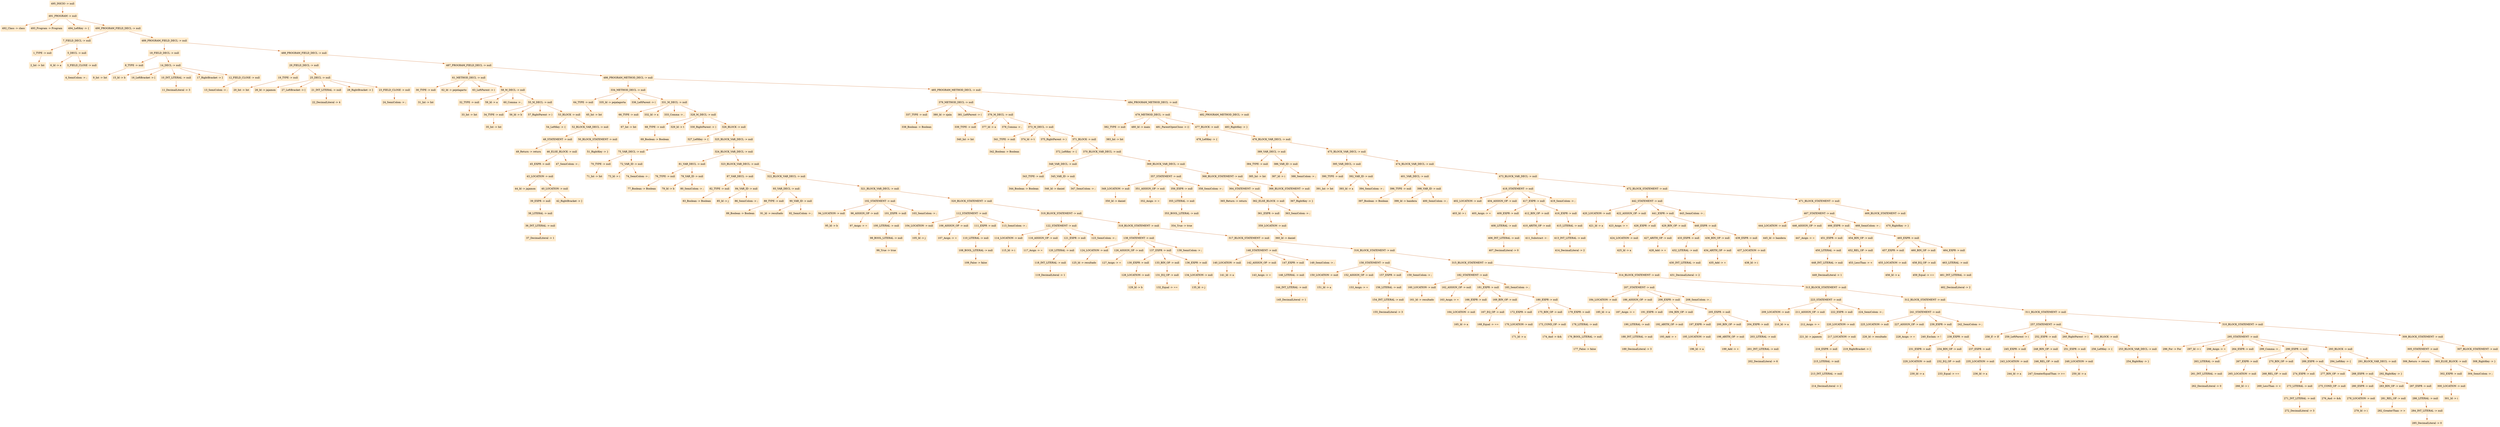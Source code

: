 digraph G {node[shape=box, style=filled, color=blanchedalmond]; edge[color=chocolate3];rankdir=UD 

"495_INICIO -> null"->"491_PROGRAM -> null"
"491_PROGRAM -> null"->"492_Class -> class"
"491_PROGRAM -> null"->"493_Program -> Program"
"491_PROGRAM -> null"->"494_LeftKey -> {"
"491_PROGRAM -> null"->"490_PROGRAM_FIELD_DECL -> null"
"490_PROGRAM_FIELD_DECL -> null"->"7_FIELD_DECL -> null"
"7_FIELD_DECL -> null"->"1_TYPE -> null"
"1_TYPE -> null"->"2_Int -> Int"
"7_FIELD_DECL -> null"->"5_DECL -> null"
"5_DECL -> null"->"6_Id -> a"
"5_DECL -> null"->"3_FIELD_CLOSE -> null"
"3_FIELD_CLOSE -> null"->"4_SemiColom -> ;"
"490_PROGRAM_FIELD_DECL -> null"->"489_PROGRAM_FIELD_DECL -> null"
"489_PROGRAM_FIELD_DECL -> null"->"18_FIELD_DECL -> null"
"18_FIELD_DECL -> null"->"8_TYPE -> null"
"8_TYPE -> null"->"9_Int -> Int"
"18_FIELD_DECL -> null"->"14_DECL -> null"
"14_DECL -> null"->"15_Id -> b"
"14_DECL -> null"->"16_LeftBracket -> ["
"14_DECL -> null"->"10_INT_LITERAL -> null"
"10_INT_LITERAL -> null"->"11_DecimalLiteral -> 3"
"14_DECL -> null"->"17_RightBracket -> ]"
"14_DECL -> null"->"12_FIELD_CLOSE -> null"
"12_FIELD_CLOSE -> null"->"13_SemiColom -> ;"
"489_PROGRAM_FIELD_DECL -> null"->"488_PROGRAM_FIELD_DECL -> null"
"488_PROGRAM_FIELD_DECL -> null"->"29_FIELD_DECL -> null"
"29_FIELD_DECL -> null"->"19_TYPE -> null"
"19_TYPE -> null"->"20_Int -> Int"
"29_FIELD_DECL -> null"->"25_DECL -> null"
"25_DECL -> null"->"26_Id -> jajamon"
"25_DECL -> null"->"27_LeftBracket -> ["
"25_DECL -> null"->"21_INT_LITERAL -> null"
"21_INT_LITERAL -> null"->"22_DecimalLiteral -> 4"
"25_DECL -> null"->"28_RightBracket -> ]"
"25_DECL -> null"->"23_FIELD_CLOSE -> null"
"23_FIELD_CLOSE -> null"->"24_SemiColom -> ;"
"488_PROGRAM_FIELD_DECL -> null"->"487_PROGRAM_FIELD_DECL -> null"
"487_PROGRAM_FIELD_DECL -> null"->"61_METHOD_DECL -> null"
"61_METHOD_DECL -> null"->"30_TYPE -> null"
"30_TYPE -> null"->"31_Int -> Int"
"61_METHOD_DECL -> null"->"62_Id -> pejelagarto"
"61_METHOD_DECL -> null"->"63_LeftParent -> ("
"61_METHOD_DECL -> null"->"58_M_DECL -> null"
"58_M_DECL -> null"->"32_TYPE -> null"
"32_TYPE -> null"->"33_Int -> Int"
"58_M_DECL -> null"->"59_Id -> a"
"58_M_DECL -> null"->"60_Comma -> ,"
"58_M_DECL -> null"->"55_M_DECL -> null"
"55_M_DECL -> null"->"34_TYPE -> null"
"34_TYPE -> null"->"35_Int -> Int"
"55_M_DECL -> null"->"56_Id -> b"
"55_M_DECL -> null"->"57_RightParent -> )"
"55_M_DECL -> null"->"53_BLOCK -> null"
"53_BLOCK -> null"->"54_LeftKey -> {"
"53_BLOCK -> null"->"52_BLOCK_VAR_DECL -> null"
"52_BLOCK_VAR_DECL -> null"->"48_STATEMENT -> null"
"48_STATEMENT -> null"->"49_Return -> return"
"48_STATEMENT -> null"->"46_ELSE_BLOCK -> null"
"46_ELSE_BLOCK -> null"->"45_EXPR -> null"
"45_EXPR -> null"->"43_LOCATION -> null"
"43_LOCATION -> null"->"44_Id -> jajamon"
"43_LOCATION -> null"->"40_LOCATION -> null"
"40_LOCATION -> null"->"39_EXPR -> null"
"39_EXPR -> null"->"38_LITERAL -> null"
"38_LITERAL -> null"->"36_INT_LITERAL -> null"
"36_INT_LITERAL -> null"->"37_DecimalLiteral -> 1"
"40_LOCATION -> null"->"42_RightBracket -> ]"
"46_ELSE_BLOCK -> null"->"47_SemiColom -> ;"
"52_BLOCK_VAR_DECL -> null"->"50_BLOCK_STATEMENT -> null"
"50_BLOCK_STATEMENT -> null"->"51_RightKey -> }"
"487_PROGRAM_FIELD_DECL -> null"->"486_PROGRAM_METHOD_DECL -> null"
"486_PROGRAM_METHOD_DECL -> null"->"334_METHOD_DECL -> null"
"334_METHOD_DECL -> null"->"64_TYPE -> null"
"64_TYPE -> null"->"65_Int -> Int"
"334_METHOD_DECL -> null"->"335_Id -> pejalagorta"
"334_METHOD_DECL -> null"->"336_LeftParent -> ("
"334_METHOD_DECL -> null"->"331_M_DECL -> null"
"331_M_DECL -> null"->"66_TYPE -> null"
"66_TYPE -> null"->"67_Int -> Int"
"331_M_DECL -> null"->"332_Id -> a"
"331_M_DECL -> null"->"333_Comma -> ,"
"331_M_DECL -> null"->"328_M_DECL -> null"
"328_M_DECL -> null"->"68_TYPE -> null"
"68_TYPE -> null"->"69_Boolean -> Boolean"
"328_M_DECL -> null"->"329_Id -> t"
"328_M_DECL -> null"->"330_RightParent -> )"
"328_M_DECL -> null"->"326_BLOCK -> null"
"326_BLOCK -> null"->"327_LeftKey -> {"
"326_BLOCK -> null"->"325_BLOCK_VAR_DECL -> null"
"325_BLOCK_VAR_DECL -> null"->"75_VAR_DECL -> null"
"75_VAR_DECL -> null"->"70_TYPE -> null"
"70_TYPE -> null"->"71_Int -> Int"
"75_VAR_DECL -> null"->"72_VAR_ID -> null"
"72_VAR_ID -> null"->"73_Id -> i"
"72_VAR_ID -> null"->"74_SemiColom -> ;"
"325_BLOCK_VAR_DECL -> null"->"324_BLOCK_VAR_DECL -> null"
"324_BLOCK_VAR_DECL -> null"->"81_VAR_DECL -> null"
"81_VAR_DECL -> null"->"76_TYPE -> null"
"76_TYPE -> null"->"77_Boolean -> Boolean"
"81_VAR_DECL -> null"->"78_VAR_ID -> null"
"78_VAR_ID -> null"->"79_Id -> b"
"78_VAR_ID -> null"->"80_SemiColom -> ;"
"324_BLOCK_VAR_DECL -> null"->"323_BLOCK_VAR_DECL -> null"
"323_BLOCK_VAR_DECL -> null"->"87_VAR_DECL -> null"
"87_VAR_DECL -> null"->"82_TYPE -> null"
"82_TYPE -> null"->"83_Boolean -> Boolean"
"87_VAR_DECL -> null"->"84_VAR_ID -> null"
"84_VAR_ID -> null"->"85_Id -> j"
"84_VAR_ID -> null"->"86_SemiColom -> ;"
"323_BLOCK_VAR_DECL -> null"->"322_BLOCK_VAR_DECL -> null"
"322_BLOCK_VAR_DECL -> null"->"93_VAR_DECL -> null"
"93_VAR_DECL -> null"->"88_TYPE -> null"
"88_TYPE -> null"->"89_Boolean -> Boolean"
"93_VAR_DECL -> null"->"90_VAR_ID -> null"
"90_VAR_ID -> null"->"91_Id -> resultado"
"90_VAR_ID -> null"->"92_SemiColom -> ;"
"322_BLOCK_VAR_DECL -> null"->"321_BLOCK_VAR_DECL -> null"
"321_BLOCK_VAR_DECL -> null"->"102_STATEMENT -> null"
"102_STATEMENT -> null"->"94_LOCATION -> null"
"94_LOCATION -> null"->"95_Id -> b"
"102_STATEMENT -> null"->"96_ASSIGN_OP -> null"
"96_ASSIGN_OP -> null"->"97_Asign -> ="
"102_STATEMENT -> null"->"101_EXPR -> null"
"101_EXPR -> null"->"100_LITERAL -> null"
"100_LITERAL -> null"->"98_BOOL_LITERAL -> null"
"98_BOOL_LITERAL -> null"->"99_True -> true"
"102_STATEMENT -> null"->"103_SemiColom -> ;"
"321_BLOCK_VAR_DECL -> null"->"320_BLOCK_STATEMENT -> null"
"320_BLOCK_STATEMENT -> null"->"112_STATEMENT -> null"
"112_STATEMENT -> null"->"104_LOCATION -> null"
"104_LOCATION -> null"->"105_Id -> j"
"112_STATEMENT -> null"->"106_ASSIGN_OP -> null"
"106_ASSIGN_OP -> null"->"107_Asign -> ="
"112_STATEMENT -> null"->"111_EXPR -> null"
"111_EXPR -> null"->"110_LITERAL -> null"
"110_LITERAL -> null"->"108_BOOL_LITERAL -> null"
"108_BOOL_LITERAL -> null"->"109_False -> false"
"112_STATEMENT -> null"->"113_SemiColom -> ;"
"320_BLOCK_STATEMENT -> null"->"319_BLOCK_STATEMENT -> null"
"319_BLOCK_STATEMENT -> null"->"122_STATEMENT -> null"
"122_STATEMENT -> null"->"114_LOCATION -> null"
"114_LOCATION -> null"->"115_Id -> i"
"122_STATEMENT -> null"->"116_ASSIGN_OP -> null"
"116_ASSIGN_OP -> null"->"117_Asign -> ="
"122_STATEMENT -> null"->"121_EXPR -> null"
"121_EXPR -> null"->"120_LITERAL -> null"
"120_LITERAL -> null"->"118_INT_LITERAL -> null"
"118_INT_LITERAL -> null"->"119_DecimalLiteral -> 1"
"122_STATEMENT -> null"->"123_SemiColom -> ;"
"319_BLOCK_STATEMENT -> null"->"318_BLOCK_STATEMENT -> null"
"318_BLOCK_STATEMENT -> null"->"138_STATEMENT -> null"
"138_STATEMENT -> null"->"124_LOCATION -> null"
"124_LOCATION -> null"->"125_Id -> resultado"
"138_STATEMENT -> null"->"126_ASSIGN_OP -> null"
"126_ASSIGN_OP -> null"->"127_Asign -> ="
"138_STATEMENT -> null"->"137_EXPR -> null"
"137_EXPR -> null"->"130_EXPR -> null"
"130_EXPR -> null"->"128_LOCATION -> null"
"128_LOCATION -> null"->"129_Id -> b"
"137_EXPR -> null"->"133_BIN_OP -> null"
"133_BIN_OP -> null"->"131_EQ_OP -> null"
"131_EQ_OP -> null"->"132_Equal -> =="
"137_EXPR -> null"->"136_EXPR -> null"
"136_EXPR -> null"->"134_LOCATION -> null"
"134_LOCATION -> null"->"135_Id -> j"
"138_STATEMENT -> null"->"139_SemiColom -> ;"
"318_BLOCK_STATEMENT -> null"->"317_BLOCK_STATEMENT -> null"
"317_BLOCK_STATEMENT -> null"->"148_STATEMENT -> null"
"148_STATEMENT -> null"->"140_LOCATION -> null"
"140_LOCATION -> null"->"141_Id -> a"
"148_STATEMENT -> null"->"142_ASSIGN_OP -> null"
"142_ASSIGN_OP -> null"->"143_Asign -> ="
"148_STATEMENT -> null"->"147_EXPR -> null"
"147_EXPR -> null"->"146_LITERAL -> null"
"146_LITERAL -> null"->"144_INT_LITERAL -> null"
"144_INT_LITERAL -> null"->"145_DecimalLiteral -> 1"
"148_STATEMENT -> null"->"149_SemiColom -> ;"
"317_BLOCK_STATEMENT -> null"->"316_BLOCK_STATEMENT -> null"
"316_BLOCK_STATEMENT -> null"->"158_STATEMENT -> null"
"158_STATEMENT -> null"->"150_LOCATION -> null"
"150_LOCATION -> null"->"151_Id -> a"
"158_STATEMENT -> null"->"152_ASSIGN_OP -> null"
"152_ASSIGN_OP -> null"->"153_Asign -> ="
"158_STATEMENT -> null"->"157_EXPR -> null"
"157_EXPR -> null"->"156_LITERAL -> null"
"156_LITERAL -> null"->"154_INT_LITERAL -> null"
"154_INT_LITERAL -> null"->"155_DecimalLiteral -> 3"
"158_STATEMENT -> null"->"159_SemiColom -> ;"
"316_BLOCK_STATEMENT -> null"->"315_BLOCK_STATEMENT -> null"
"315_BLOCK_STATEMENT -> null"->"182_STATEMENT -> null"
"182_STATEMENT -> null"->"160_LOCATION -> null"
"160_LOCATION -> null"->"161_Id -> resultado"
"182_STATEMENT -> null"->"162_ASSIGN_OP -> null"
"162_ASSIGN_OP -> null"->"163_Asign -> ="
"182_STATEMENT -> null"->"181_EXPR -> null"
"181_EXPR -> null"->"166_EXPR -> null"
"166_EXPR -> null"->"164_LOCATION -> null"
"164_LOCATION -> null"->"165_Id -> a"
"181_EXPR -> null"->"169_BIN_OP -> null"
"169_BIN_OP -> null"->"167_EQ_OP -> null"
"167_EQ_OP -> null"->"168_Equal -> =="
"181_EXPR -> null"->"180_EXPR -> null"
"180_EXPR -> null"->"172_EXPR -> null"
"172_EXPR -> null"->"170_LOCATION -> null"
"170_LOCATION -> null"->"171_Id -> a"
"180_EXPR -> null"->"175_BIN_OP -> null"
"175_BIN_OP -> null"->"173_COND_OP -> null"
"173_COND_OP -> null"->"174_And -> &&"
"180_EXPR -> null"->"179_EXPR -> null"
"179_EXPR -> null"->"178_LITERAL -> null"
"178_LITERAL -> null"->"176_BOOL_LITERAL -> null"
"176_BOOL_LITERAL -> null"->"177_False -> false"
"182_STATEMENT -> null"->"183_SemiColom -> ;"
"315_BLOCK_STATEMENT -> null"->"314_BLOCK_STATEMENT -> null"
"314_BLOCK_STATEMENT -> null"->"207_STATEMENT -> null"
"207_STATEMENT -> null"->"184_LOCATION -> null"
"184_LOCATION -> null"->"185_Id -> a"
"207_STATEMENT -> null"->"186_ASSIGN_OP -> null"
"186_ASSIGN_OP -> null"->"187_Asign -> ="
"207_STATEMENT -> null"->"206_EXPR -> null"
"206_EXPR -> null"->"191_EXPR -> null"
"191_EXPR -> null"->"190_LITERAL -> null"
"190_LITERAL -> null"->"188_INT_LITERAL -> null"
"188_INT_LITERAL -> null"->"189_DecimalLiteral -> 3"
"206_EXPR -> null"->"194_BIN_OP -> null"
"194_BIN_OP -> null"->"192_ARITH_OP -> null"
"192_ARITH_OP -> null"->"193_Add -> +"
"206_EXPR -> null"->"205_EXPR -> null"
"205_EXPR -> null"->"197_EXPR -> null"
"197_EXPR -> null"->"195_LOCATION -> null"
"195_LOCATION -> null"->"196_Id -> a"
"205_EXPR -> null"->"200_BIN_OP -> null"
"200_BIN_OP -> null"->"198_ARITH_OP -> null"
"198_ARITH_OP -> null"->"199_Add -> +"
"205_EXPR -> null"->"204_EXPR -> null"
"204_EXPR -> null"->"203_LITERAL -> null"
"203_LITERAL -> null"->"201_INT_LITERAL -> null"
"201_INT_LITERAL -> null"->"202_DecimalLiteral -> 6"
"207_STATEMENT -> null"->"208_SemiColom -> ;"
"314_BLOCK_STATEMENT -> null"->"313_BLOCK_STATEMENT -> null"
"313_BLOCK_STATEMENT -> null"->"223_STATEMENT -> null"
"223_STATEMENT -> null"->"209_LOCATION -> null"
"209_LOCATION -> null"->"210_Id -> a"
"223_STATEMENT -> null"->"211_ASSIGN_OP -> null"
"211_ASSIGN_OP -> null"->"212_Asign -> ="
"223_STATEMENT -> null"->"222_EXPR -> null"
"222_EXPR -> null"->"220_LOCATION -> null"
"220_LOCATION -> null"->"221_Id -> jajamon"
"220_LOCATION -> null"->"217_LOCATION -> null"
"217_LOCATION -> null"->"216_EXPR -> null"
"216_EXPR -> null"->"215_LITERAL -> null"
"215_LITERAL -> null"->"213_INT_LITERAL -> null"
"213_INT_LITERAL -> null"->"214_DecimalLiteral -> 2"
"217_LOCATION -> null"->"219_RightBracket -> ]"
"223_STATEMENT -> null"->"224_SemiColom -> ;"
"313_BLOCK_STATEMENT -> null"->"312_BLOCK_STATEMENT -> null"
"312_BLOCK_STATEMENT -> null"->"241_STATEMENT -> null"
"241_STATEMENT -> null"->"225_LOCATION -> null"
"225_LOCATION -> null"->"226_Id -> resultado"
"241_STATEMENT -> null"->"227_ASSIGN_OP -> null"
"227_ASSIGN_OP -> null"->"228_Asign -> ="
"241_STATEMENT -> null"->"239_EXPR -> null"
"239_EXPR -> null"->"240_Exclam -> !"
"239_EXPR -> null"->"238_EXPR -> null"
"238_EXPR -> null"->"231_EXPR -> null"
"231_EXPR -> null"->"229_LOCATION -> null"
"229_LOCATION -> null"->"230_Id -> a"
"238_EXPR -> null"->"234_BIN_OP -> null"
"234_BIN_OP -> null"->"232_EQ_OP -> null"
"232_EQ_OP -> null"->"233_Equal -> =="
"238_EXPR -> null"->"237_EXPR -> null"
"237_EXPR -> null"->"235_LOCATION -> null"
"235_LOCATION -> null"->"236_Id -> a"
"241_STATEMENT -> null"->"242_SemiColom -> ;"
"312_BLOCK_STATEMENT -> null"->"311_BLOCK_STATEMENT -> null"
"311_BLOCK_STATEMENT -> null"->"257_STATEMENT -> null"
"257_STATEMENT -> null"->"258_If -> If"
"257_STATEMENT -> null"->"259_LeftParent -> ("
"257_STATEMENT -> null"->"252_EXPR -> null"
"252_EXPR -> null"->"245_EXPR -> null"
"245_EXPR -> null"->"243_LOCATION -> null"
"243_LOCATION -> null"->"244_Id -> a"
"252_EXPR -> null"->"248_BIN_OP -> null"
"248_BIN_OP -> null"->"246_REL_OP -> null"
"246_REL_OP -> null"->"247_GreaterEqualThan -> >="
"252_EXPR -> null"->"251_EXPR -> null"
"251_EXPR -> null"->"249_LOCATION -> null"
"249_LOCATION -> null"->"250_Id -> a"
"257_STATEMENT -> null"->"260_RightParent -> )"
"257_STATEMENT -> null"->"255_BLOCK -> null"
"255_BLOCK -> null"->"256_LeftKey -> {"
"255_BLOCK -> null"->"253_BLOCK_VAR_DECL -> null"
"253_BLOCK_VAR_DECL -> null"->"254_RightKey -> }"
"311_BLOCK_STATEMENT -> null"->"310_BLOCK_STATEMENT -> null"
"310_BLOCK_STATEMENT -> null"->"295_STATEMENT -> null"
"295_STATEMENT -> null"->"296_For -> For"
"295_STATEMENT -> null"->"297_Id -> i"
"295_STATEMENT -> null"->"298_Asign -> ="
"295_STATEMENT -> null"->"264_EXPR -> null"
"264_EXPR -> null"->"263_LITERAL -> null"
"263_LITERAL -> null"->"261_INT_LITERAL -> null"
"261_INT_LITERAL -> null"->"262_DecimalLiteral -> 0"
"295_STATEMENT -> null"->"299_Comma -> ,"
"295_STATEMENT -> null"->"290_EXPR -> null"
"290_EXPR -> null"->"267_EXPR -> null"
"267_EXPR -> null"->"265_LOCATION -> null"
"265_LOCATION -> null"->"266_Id -> i"
"290_EXPR -> null"->"270_BIN_OP -> null"
"270_BIN_OP -> null"->"268_REL_OP -> null"
"268_REL_OP -> null"->"269_LessThan -> <"
"290_EXPR -> null"->"289_EXPR -> null"
"289_EXPR -> null"->"274_EXPR -> null"
"274_EXPR -> null"->"273_LITERAL -> null"
"273_LITERAL -> null"->"271_INT_LITERAL -> null"
"271_INT_LITERAL -> null"->"272_DecimalLiteral -> 3"
"289_EXPR -> null"->"277_BIN_OP -> null"
"277_BIN_OP -> null"->"275_COND_OP -> null"
"275_COND_OP -> null"->"276_And -> &&"
"289_EXPR -> null"->"288_EXPR -> null"
"288_EXPR -> null"->"280_EXPR -> null"
"280_EXPR -> null"->"278_LOCATION -> null"
"278_LOCATION -> null"->"279_Id -> i"
"288_EXPR -> null"->"283_BIN_OP -> null"
"283_BIN_OP -> null"->"281_REL_OP -> null"
"281_REL_OP -> null"->"282_GreaterThan -> >"
"288_EXPR -> null"->"287_EXPR -> null"
"287_EXPR -> null"->"286_LITERAL -> null"
"286_LITERAL -> null"->"284_INT_LITERAL -> null"
"284_INT_LITERAL -> null"->"285_DecimalLiteral -> 0"
"295_STATEMENT -> null"->"293_BLOCK -> null"
"293_BLOCK -> null"->"294_LeftKey -> {"
"293_BLOCK -> null"->"291_BLOCK_VAR_DECL -> null"
"291_BLOCK_VAR_DECL -> null"->"292_RightKey -> }"
"310_BLOCK_STATEMENT -> null"->"309_BLOCK_STATEMENT -> null"
"309_BLOCK_STATEMENT -> null"->"305_STATEMENT -> null"
"305_STATEMENT -> null"->"306_Return -> return"
"305_STATEMENT -> null"->"303_ELSE_BLOCK -> null"
"303_ELSE_BLOCK -> null"->"302_EXPR -> null"
"302_EXPR -> null"->"300_LOCATION -> null"
"300_LOCATION -> null"->"301_Id -> i"
"303_ELSE_BLOCK -> null"->"304_SemiColom -> ;"
"309_BLOCK_STATEMENT -> null"->"307_BLOCK_STATEMENT -> null"
"307_BLOCK_STATEMENT -> null"->"308_RightKey -> }"
"486_PROGRAM_METHOD_DECL -> null"->"485_PROGRAM_METHOD_DECL -> null"
"485_PROGRAM_METHOD_DECL -> null"->"379_METHOD_DECL -> null"
"379_METHOD_DECL -> null"->"337_TYPE -> null"
"337_TYPE -> null"->"338_Boolean -> Boolean"
"379_METHOD_DECL -> null"->"380_Id -> ojala"
"379_METHOD_DECL -> null"->"381_LeftParent -> ("
"379_METHOD_DECL -> null"->"376_M_DECL -> null"
"376_M_DECL -> null"->"339_TYPE -> null"
"339_TYPE -> null"->"340_Int -> Int"
"376_M_DECL -> null"->"377_Id -> a"
"376_M_DECL -> null"->"378_Comma -> ,"
"376_M_DECL -> null"->"373_M_DECL -> null"
"373_M_DECL -> null"->"341_TYPE -> null"
"341_TYPE -> null"->"342_Boolean -> Boolean"
"373_M_DECL -> null"->"374_Id -> t"
"373_M_DECL -> null"->"375_RightParent -> )"
"373_M_DECL -> null"->"371_BLOCK -> null"
"371_BLOCK -> null"->"372_LeftKey -> {"
"371_BLOCK -> null"->"370_BLOCK_VAR_DECL -> null"
"370_BLOCK_VAR_DECL -> null"->"348_VAR_DECL -> null"
"348_VAR_DECL -> null"->"343_TYPE -> null"
"343_TYPE -> null"->"344_Boolean -> Boolean"
"348_VAR_DECL -> null"->"345_VAR_ID -> null"
"345_VAR_ID -> null"->"346_Id -> daniel"
"345_VAR_ID -> null"->"347_SemiColom -> ;"
"370_BLOCK_VAR_DECL -> null"->"369_BLOCK_VAR_DECL -> null"
"369_BLOCK_VAR_DECL -> null"->"357_STATEMENT -> null"
"357_STATEMENT -> null"->"349_LOCATION -> null"
"349_LOCATION -> null"->"350_Id -> daniel"
"357_STATEMENT -> null"->"351_ASSIGN_OP -> null"
"351_ASSIGN_OP -> null"->"352_Asign -> ="
"357_STATEMENT -> null"->"356_EXPR -> null"
"356_EXPR -> null"->"355_LITERAL -> null"
"355_LITERAL -> null"->"353_BOOL_LITERAL -> null"
"353_BOOL_LITERAL -> null"->"354_True -> true"
"357_STATEMENT -> null"->"358_SemiColom -> ;"
"369_BLOCK_VAR_DECL -> null"->"368_BLOCK_STATEMENT -> null"
"368_BLOCK_STATEMENT -> null"->"364_STATEMENT -> null"
"364_STATEMENT -> null"->"365_Return -> return"
"364_STATEMENT -> null"->"362_ELSE_BLOCK -> null"
"362_ELSE_BLOCK -> null"->"361_EXPR -> null"
"361_EXPR -> null"->"359_LOCATION -> null"
"359_LOCATION -> null"->"360_Id -> daniel"
"362_ELSE_BLOCK -> null"->"363_SemiColom -> ;"
"368_BLOCK_STATEMENT -> null"->"366_BLOCK_STATEMENT -> null"
"366_BLOCK_STATEMENT -> null"->"367_RightKey -> }"
"485_PROGRAM_METHOD_DECL -> null"->"484_PROGRAM_METHOD_DECL -> null"
"484_PROGRAM_METHOD_DECL -> null"->"479_METHOD_DECL -> null"
"479_METHOD_DECL -> null"->"382_TYPE -> null"
"382_TYPE -> null"->"383_Int -> Int"
"479_METHOD_DECL -> null"->"480_Id -> main"
"479_METHOD_DECL -> null"->"481_ParentOpenClose -> ()"
"479_METHOD_DECL -> null"->"477_BLOCK -> null"
"477_BLOCK -> null"->"478_LeftKey -> {"
"477_BLOCK -> null"->"476_BLOCK_VAR_DECL -> null"
"476_BLOCK_VAR_DECL -> null"->"389_VAR_DECL -> null"
"389_VAR_DECL -> null"->"384_TYPE -> null"
"384_TYPE -> null"->"385_Int -> Int"
"389_VAR_DECL -> null"->"386_VAR_ID -> null"
"386_VAR_ID -> null"->"387_Id -> i"
"386_VAR_ID -> null"->"388_SemiColom -> ;"
"476_BLOCK_VAR_DECL -> null"->"475_BLOCK_VAR_DECL -> null"
"475_BLOCK_VAR_DECL -> null"->"395_VAR_DECL -> null"
"395_VAR_DECL -> null"->"390_TYPE -> null"
"390_TYPE -> null"->"391_Int -> Int"
"395_VAR_DECL -> null"->"392_VAR_ID -> null"
"392_VAR_ID -> null"->"393_Id -> a"
"392_VAR_ID -> null"->"394_SemiColom -> ;"
"475_BLOCK_VAR_DECL -> null"->"474_BLOCK_VAR_DECL -> null"
"474_BLOCK_VAR_DECL -> null"->"401_VAR_DECL -> null"
"401_VAR_DECL -> null"->"396_TYPE -> null"
"396_TYPE -> null"->"397_Boolean -> Boolean"
"401_VAR_DECL -> null"->"398_VAR_ID -> null"
"398_VAR_ID -> null"->"399_Id -> bandera"
"398_VAR_ID -> null"->"400_SemiColom -> ;"
"474_BLOCK_VAR_DECL -> null"->"473_BLOCK_VAR_DECL -> null"
"473_BLOCK_VAR_DECL -> null"->"418_STATEMENT -> null"
"418_STATEMENT -> null"->"402_LOCATION -> null"
"402_LOCATION -> null"->"403_Id -> i"
"418_STATEMENT -> null"->"404_ASSIGN_OP -> null"
"404_ASSIGN_OP -> null"->"405_Asign -> ="
"418_STATEMENT -> null"->"417_EXPR -> null"
"417_EXPR -> null"->"409_EXPR -> null"
"409_EXPR -> null"->"408_LITERAL -> null"
"408_LITERAL -> null"->"406_INT_LITERAL -> null"
"406_INT_LITERAL -> null"->"407_DecimalLiteral -> 0"
"417_EXPR -> null"->"412_BIN_OP -> null"
"412_BIN_OP -> null"->"410_ARITH_OP -> null"
"410_ARITH_OP -> null"->"411_Substract -> -"
"417_EXPR -> null"->"416_EXPR -> null"
"416_EXPR -> null"->"415_LITERAL -> null"
"415_LITERAL -> null"->"413_INT_LITERAL -> null"
"413_INT_LITERAL -> null"->"414_DecimalLiteral -> 2"
"418_STATEMENT -> null"->"419_SemiColom -> ;"
"473_BLOCK_VAR_DECL -> null"->"472_BLOCK_STATEMENT -> null"
"472_BLOCK_STATEMENT -> null"->"442_STATEMENT -> null"
"442_STATEMENT -> null"->"420_LOCATION -> null"
"420_LOCATION -> null"->"421_Id -> a"
"442_STATEMENT -> null"->"422_ASSIGN_OP -> null"
"422_ASSIGN_OP -> null"->"423_Asign -> ="
"442_STATEMENT -> null"->"441_EXPR -> null"
"441_EXPR -> null"->"426_EXPR -> null"
"426_EXPR -> null"->"424_LOCATION -> null"
"424_LOCATION -> null"->"425_Id -> a"
"441_EXPR -> null"->"429_BIN_OP -> null"
"429_BIN_OP -> null"->"427_ARITH_OP -> null"
"427_ARITH_OP -> null"->"428_Add -> +"
"441_EXPR -> null"->"440_EXPR -> null"
"440_EXPR -> null"->"433_EXPR -> null"
"433_EXPR -> null"->"432_LITERAL -> null"
"432_LITERAL -> null"->"430_INT_LITERAL -> null"
"430_INT_LITERAL -> null"->"431_DecimalLiteral -> 2"
"440_EXPR -> null"->"436_BIN_OP -> null"
"436_BIN_OP -> null"->"434_ARITH_OP -> null"
"434_ARITH_OP -> null"->"435_Add -> +"
"440_EXPR -> null"->"439_EXPR -> null"
"439_EXPR -> null"->"437_LOCATION -> null"
"437_LOCATION -> null"->"438_Id -> i"
"442_STATEMENT -> null"->"443_SemiColom -> ;"
"472_BLOCK_STATEMENT -> null"->"471_BLOCK_STATEMENT -> null"
"471_BLOCK_STATEMENT -> null"->"467_STATEMENT -> null"
"467_STATEMENT -> null"->"444_LOCATION -> null"
"444_LOCATION -> null"->"445_Id -> bandera"
"467_STATEMENT -> null"->"446_ASSIGN_OP -> null"
"446_ASSIGN_OP -> null"->"447_Asign -> ="
"467_STATEMENT -> null"->"466_EXPR -> null"
"466_EXPR -> null"->"451_EXPR -> null"
"451_EXPR -> null"->"450_LITERAL -> null"
"450_LITERAL -> null"->"448_INT_LITERAL -> null"
"448_INT_LITERAL -> null"->"449_DecimalLiteral -> 1"
"466_EXPR -> null"->"454_BIN_OP -> null"
"454_BIN_OP -> null"->"452_REL_OP -> null"
"452_REL_OP -> null"->"453_LessThan -> <"
"466_EXPR -> null"->"465_EXPR -> null"
"465_EXPR -> null"->"457_EXPR -> null"
"457_EXPR -> null"->"455_LOCATION -> null"
"455_LOCATION -> null"->"456_Id -> a"
"465_EXPR -> null"->"460_BIN_OP -> null"
"460_BIN_OP -> null"->"458_EQ_OP -> null"
"458_EQ_OP -> null"->"459_Equal -> =="
"465_EXPR -> null"->"464_EXPR -> null"
"464_EXPR -> null"->"463_LITERAL -> null"
"463_LITERAL -> null"->"461_INT_LITERAL -> null"
"461_INT_LITERAL -> null"->"462_DecimalLiteral -> 2"
"467_STATEMENT -> null"->"468_SemiColom -> ;"
"471_BLOCK_STATEMENT -> null"->"469_BLOCK_STATEMENT -> null"
"469_BLOCK_STATEMENT -> null"->"470_RightKey -> }"
"484_PROGRAM_METHOD_DECL -> null"->"482_PROGRAM_METHOD_DECL -> null"
"482_PROGRAM_METHOD_DECL -> null"->"483_RightKey -> }"


}
